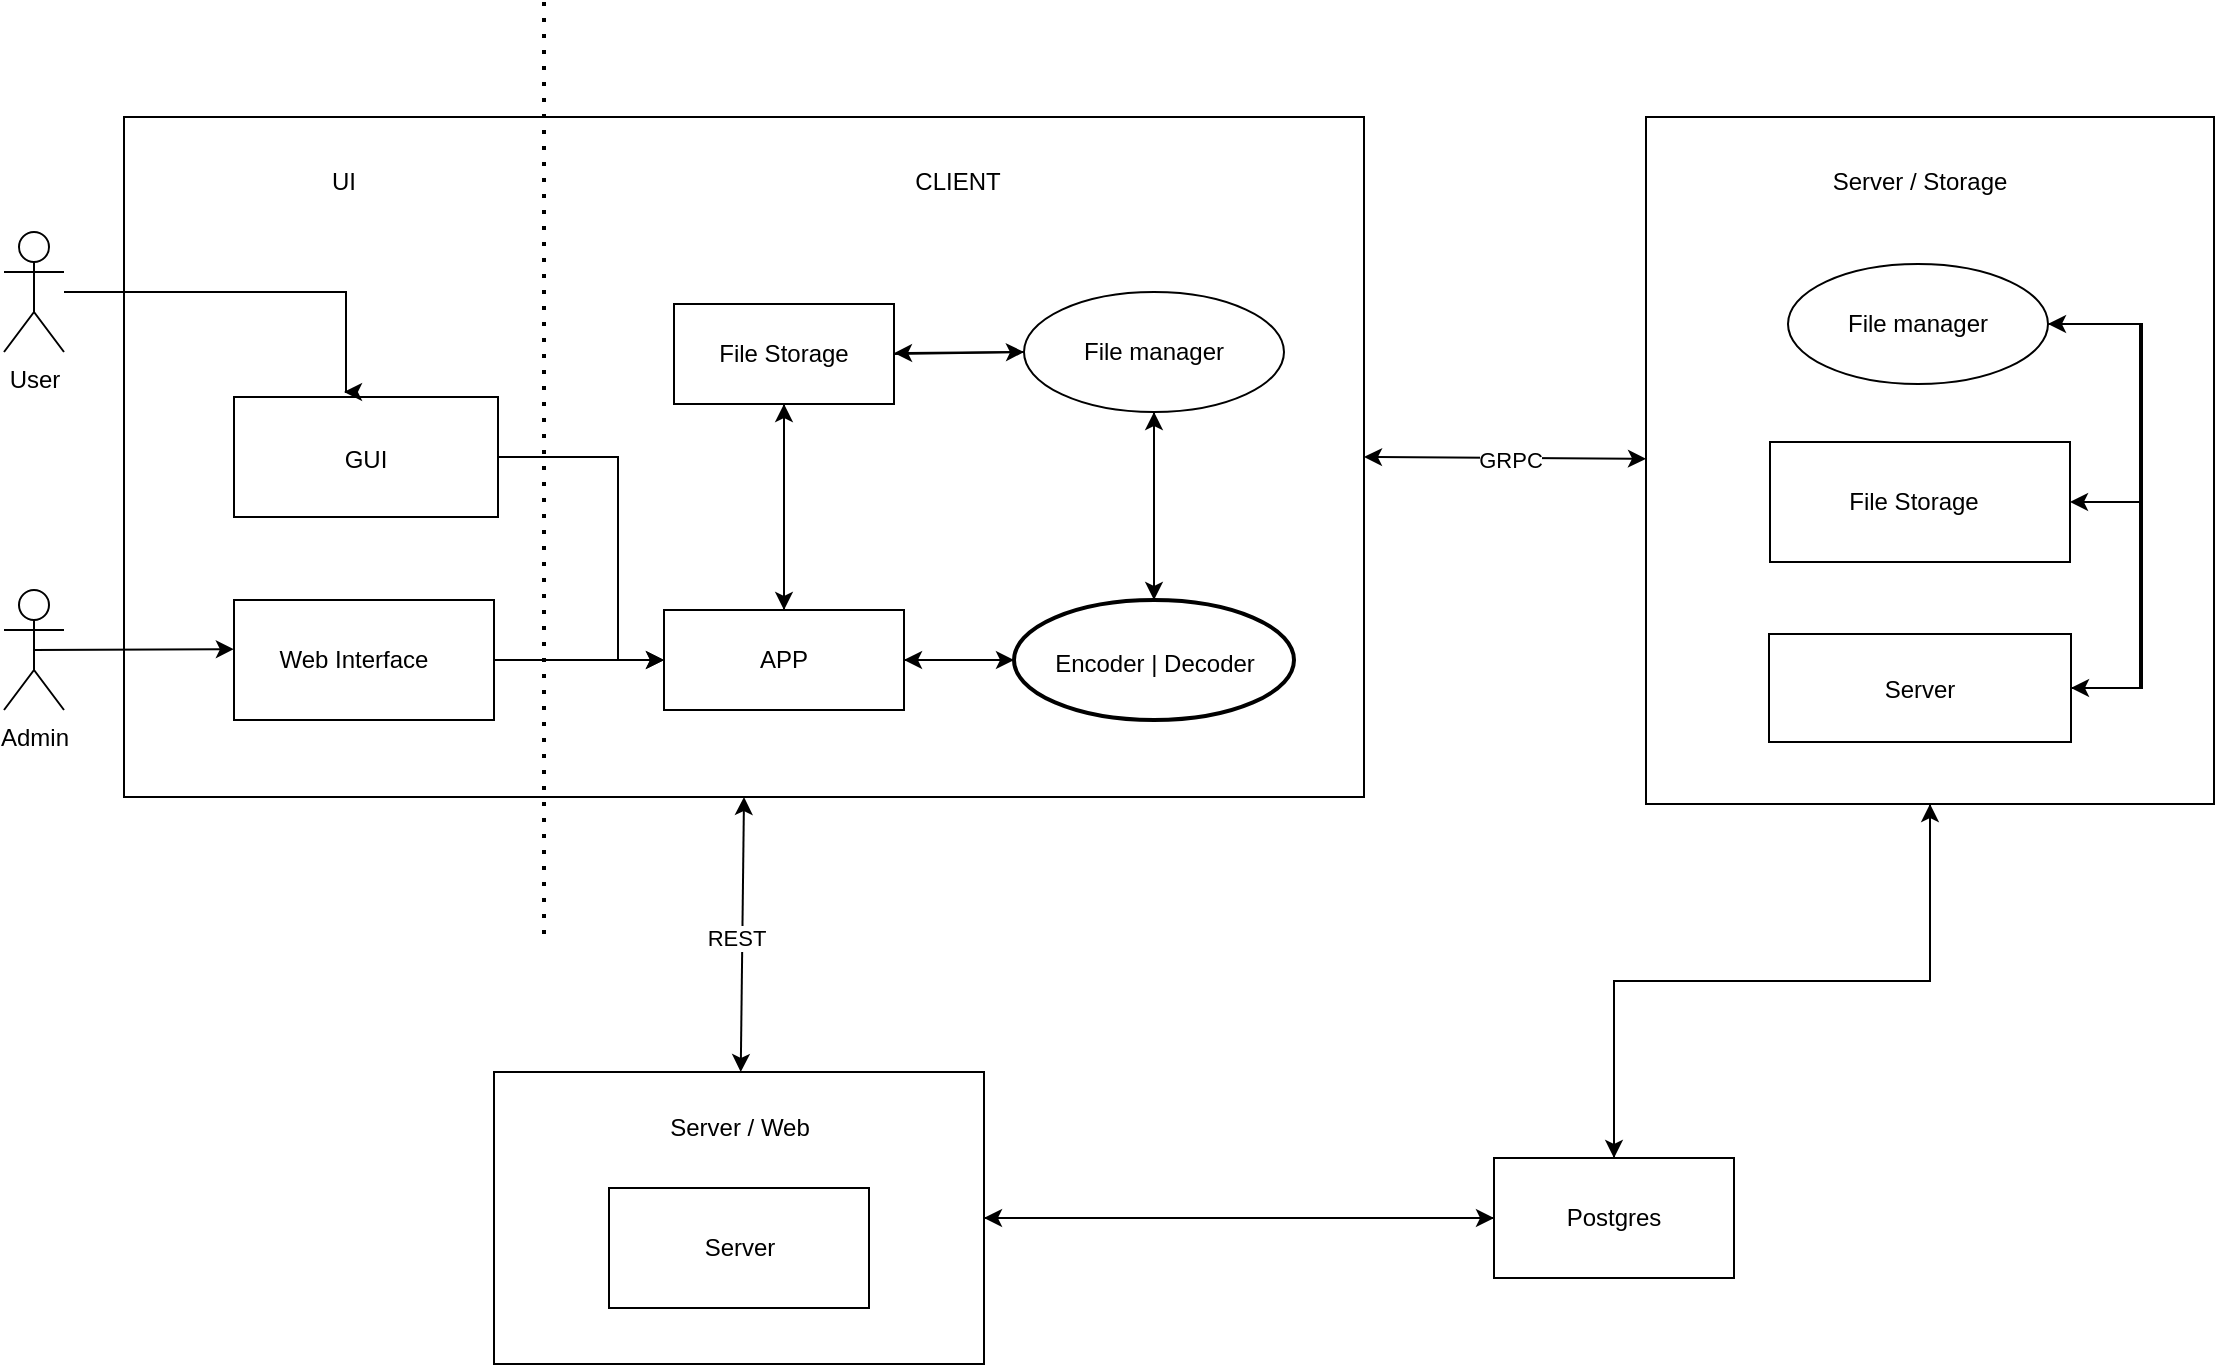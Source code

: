 <mxfile version="21.6.3" type="github">
  <diagram name="Страница 1" id="QG4lw_gwYli3VmN4gazu">
    <mxGraphModel dx="1912" dy="968" grid="0" gridSize="10" guides="1" tooltips="1" connect="1" arrows="1" fold="1" page="1" pageScale="1" pageWidth="1169" pageHeight="827" math="0" shadow="0">
      <root>
        <mxCell id="0" />
        <mxCell id="1" parent="0" />
        <mxCell id="WlWlzccpBVXDmkGFudgn-2" value="" style="rounded=0;whiteSpace=wrap;html=1;" parent="1" vertex="1">
          <mxGeometry x="80" y="142.5" width="620" height="340" as="geometry" />
        </mxCell>
        <mxCell id="WlWlzccpBVXDmkGFudgn-4" value="" style="rounded=0;whiteSpace=wrap;html=1;" parent="1" vertex="1">
          <mxGeometry x="841" y="142.5" width="284" height="343.5" as="geometry" />
        </mxCell>
        <mxCell id="WlWlzccpBVXDmkGFudgn-5" value="" style="rounded=0;whiteSpace=wrap;html=1;" parent="1" vertex="1">
          <mxGeometry x="265" y="620" width="245" height="146" as="geometry" />
        </mxCell>
        <mxCell id="WlWlzccpBVXDmkGFudgn-82" style="edgeStyle=none;rounded=0;orthogonalLoop=1;jettySize=auto;html=1;exitX=1;exitY=0.5;exitDx=0;exitDy=0;entryX=0;entryY=0.5;entryDx=0;entryDy=0;entryPerimeter=0;" parent="1" source="WlWlzccpBVXDmkGFudgn-7" target="WlWlzccpBVXDmkGFudgn-11" edge="1">
          <mxGeometry relative="1" as="geometry" />
        </mxCell>
        <mxCell id="WlWlzccpBVXDmkGFudgn-94" style="edgeStyle=none;rounded=0;orthogonalLoop=1;jettySize=auto;html=1;exitX=0.5;exitY=0;exitDx=0;exitDy=0;entryX=0.5;entryY=1;entryDx=0;entryDy=0;" parent="1" source="WlWlzccpBVXDmkGFudgn-7" target="WlWlzccpBVXDmkGFudgn-8" edge="1">
          <mxGeometry relative="1" as="geometry" />
        </mxCell>
        <mxCell id="WlWlzccpBVXDmkGFudgn-7" value="APP" style="html=1;whiteSpace=wrap;" parent="1" vertex="1">
          <mxGeometry x="350" y="389" width="120" height="50" as="geometry" />
        </mxCell>
        <mxCell id="WlWlzccpBVXDmkGFudgn-95" style="edgeStyle=none;rounded=0;orthogonalLoop=1;jettySize=auto;html=1;exitX=0.5;exitY=1;exitDx=0;exitDy=0;entryX=0.5;entryY=0;entryDx=0;entryDy=0;" parent="1" source="WlWlzccpBVXDmkGFudgn-8" target="WlWlzccpBVXDmkGFudgn-7" edge="1">
          <mxGeometry relative="1" as="geometry" />
        </mxCell>
        <mxCell id="gPxx74mPuiwvPUPwIb2N-2" style="edgeStyle=none;rounded=0;orthogonalLoop=1;jettySize=auto;html=1;exitX=1;exitY=0.5;exitDx=0;exitDy=0;entryX=0;entryY=0.5;entryDx=0;entryDy=0;" edge="1" parent="1" source="WlWlzccpBVXDmkGFudgn-8" target="WlWlzccpBVXDmkGFudgn-36">
          <mxGeometry relative="1" as="geometry" />
        </mxCell>
        <mxCell id="WlWlzccpBVXDmkGFudgn-8" value="&lt;div&gt;File Storage&lt;/div&gt;" style="html=1;whiteSpace=wrap;" parent="1" vertex="1">
          <mxGeometry x="355" y="236" width="110" height="50" as="geometry" />
        </mxCell>
        <mxCell id="WlWlzccpBVXDmkGFudgn-83" style="edgeStyle=none;rounded=0;orthogonalLoop=1;jettySize=auto;html=1;exitX=0;exitY=0.5;exitDx=0;exitDy=0;exitPerimeter=0;entryX=1;entryY=0.5;entryDx=0;entryDy=0;" parent="1" source="WlWlzccpBVXDmkGFudgn-11" target="WlWlzccpBVXDmkGFudgn-7" edge="1">
          <mxGeometry relative="1" as="geometry" />
        </mxCell>
        <mxCell id="WlWlzccpBVXDmkGFudgn-93" style="edgeStyle=none;rounded=0;orthogonalLoop=1;jettySize=auto;html=1;exitX=0.5;exitY=0;exitDx=0;exitDy=0;exitPerimeter=0;entryX=0.5;entryY=1;entryDx=0;entryDy=0;" parent="1" source="WlWlzccpBVXDmkGFudgn-11" target="WlWlzccpBVXDmkGFudgn-36" edge="1">
          <mxGeometry relative="1" as="geometry" />
        </mxCell>
        <mxCell id="WlWlzccpBVXDmkGFudgn-11" value="" style="strokeWidth=2;html=1;shape=mxgraph.flowchart.start_1;whiteSpace=wrap;" parent="1" vertex="1">
          <mxGeometry x="525" y="384" width="140" height="60" as="geometry" />
        </mxCell>
        <mxCell id="WlWlzccpBVXDmkGFudgn-18" value="" style="endArrow=none;dashed=1;html=1;dashPattern=1 3;strokeWidth=2;rounded=0;" parent="1" edge="1">
          <mxGeometry width="50" height="50" relative="1" as="geometry">
            <mxPoint x="290" y="85" as="sourcePoint" />
            <mxPoint x="290" y="555" as="targetPoint" />
          </mxGeometry>
        </mxCell>
        <mxCell id="WlWlzccpBVXDmkGFudgn-34" value="Encoder | Decoder" style="text;html=1;strokeColor=none;fillColor=none;align=center;verticalAlign=middle;whiteSpace=wrap;rounded=0;" parent="1" vertex="1">
          <mxGeometry x="539.5" y="401" width="111" height="30" as="geometry" />
        </mxCell>
        <mxCell id="WlWlzccpBVXDmkGFudgn-35" value="" style="group" parent="1" vertex="1" connectable="0">
          <mxGeometry x="530" y="230" width="130" height="60" as="geometry" />
        </mxCell>
        <mxCell id="WlWlzccpBVXDmkGFudgn-36" value="" style="ellipse;whiteSpace=wrap;html=1;" parent="WlWlzccpBVXDmkGFudgn-35" vertex="1">
          <mxGeometry width="130" height="60" as="geometry" />
        </mxCell>
        <mxCell id="WlWlzccpBVXDmkGFudgn-37" value="File manager" style="text;html=1;strokeColor=none;fillColor=none;align=center;verticalAlign=middle;whiteSpace=wrap;rounded=0;" parent="WlWlzccpBVXDmkGFudgn-35" vertex="1">
          <mxGeometry x="10.84" y="18.75" width="108.33" height="22.5" as="geometry" />
        </mxCell>
        <mxCell id="WlWlzccpBVXDmkGFudgn-38" value="Server / Storage" style="text;html=1;strokeColor=none;fillColor=none;align=center;verticalAlign=middle;whiteSpace=wrap;rounded=0;" parent="1" vertex="1">
          <mxGeometry x="913" y="160" width="130" height="30" as="geometry" />
        </mxCell>
        <mxCell id="WlWlzccpBVXDmkGFudgn-41" value="CLIENT" style="text;html=1;strokeColor=none;fillColor=none;align=center;verticalAlign=middle;whiteSpace=wrap;rounded=0;" parent="1" vertex="1">
          <mxGeometry x="467" y="160" width="60" height="30" as="geometry" />
        </mxCell>
        <mxCell id="WlWlzccpBVXDmkGFudgn-49" value="UI" style="text;html=1;strokeColor=none;fillColor=none;align=center;verticalAlign=middle;whiteSpace=wrap;rounded=0;" parent="1" vertex="1">
          <mxGeometry x="160" y="160" width="60" height="30" as="geometry" />
        </mxCell>
        <mxCell id="gPxx74mPuiwvPUPwIb2N-16" style="edgeStyle=orthogonalEdgeStyle;rounded=0;orthogonalLoop=1;jettySize=auto;html=1;exitX=1;exitY=0.5;exitDx=0;exitDy=0;entryX=0;entryY=0.5;entryDx=0;entryDy=0;" edge="1" parent="1" source="WlWlzccpBVXDmkGFudgn-50" target="WlWlzccpBVXDmkGFudgn-7">
          <mxGeometry relative="1" as="geometry">
            <Array as="points">
              <mxPoint x="327" y="313" />
              <mxPoint x="327" y="414" />
            </Array>
          </mxGeometry>
        </mxCell>
        <mxCell id="WlWlzccpBVXDmkGFudgn-50" value="" style="rounded=0;whiteSpace=wrap;html=1;" parent="1" vertex="1">
          <mxGeometry x="135" y="282.5" width="132" height="60" as="geometry" />
        </mxCell>
        <mxCell id="WlWlzccpBVXDmkGFudgn-52" value="&lt;div&gt;GUI&lt;/div&gt;" style="text;html=1;strokeColor=none;fillColor=none;align=center;verticalAlign=middle;whiteSpace=wrap;rounded=0;" parent="1" vertex="1">
          <mxGeometry x="171" y="299.25" width="60" height="30" as="geometry" />
        </mxCell>
        <mxCell id="WlWlzccpBVXDmkGFudgn-76" style="edgeStyle=none;rounded=0;orthogonalLoop=1;jettySize=auto;html=1;exitX=1;exitY=0.5;exitDx=0;exitDy=0;" parent="1" source="WlWlzccpBVXDmkGFudgn-53" target="WlWlzccpBVXDmkGFudgn-7" edge="1">
          <mxGeometry relative="1" as="geometry" />
        </mxCell>
        <mxCell id="WlWlzccpBVXDmkGFudgn-102" style="edgeStyle=orthogonalEdgeStyle;rounded=0;orthogonalLoop=1;jettySize=auto;html=1;exitX=0.5;exitY=0;exitDx=0;exitDy=0;entryX=0.5;entryY=1;entryDx=0;entryDy=0;" parent="1" source="WlWlzccpBVXDmkGFudgn-59" target="WlWlzccpBVXDmkGFudgn-4" edge="1">
          <mxGeometry relative="1" as="geometry" />
        </mxCell>
        <mxCell id="WlWlzccpBVXDmkGFudgn-103" style="edgeStyle=none;rounded=0;orthogonalLoop=1;jettySize=auto;html=1;exitX=0;exitY=0.5;exitDx=0;exitDy=0;entryX=1;entryY=0.5;entryDx=0;entryDy=0;" parent="1" source="WlWlzccpBVXDmkGFudgn-59" target="WlWlzccpBVXDmkGFudgn-5" edge="1">
          <mxGeometry relative="1" as="geometry">
            <mxPoint x="470" y="680" as="targetPoint" />
          </mxGeometry>
        </mxCell>
        <mxCell id="WlWlzccpBVXDmkGFudgn-59" value="" style="rounded=0;whiteSpace=wrap;html=1;" parent="1" vertex="1">
          <mxGeometry x="765" y="663" width="120" height="60" as="geometry" />
        </mxCell>
        <mxCell id="WlWlzccpBVXDmkGFudgn-60" value="Postgres" style="text;html=1;strokeColor=none;fillColor=none;align=center;verticalAlign=middle;whiteSpace=wrap;rounded=0;" parent="1" vertex="1">
          <mxGeometry x="795" y="678" width="60" height="30" as="geometry" />
        </mxCell>
        <mxCell id="WlWlzccpBVXDmkGFudgn-71" style="edgeStyle=orthogonalEdgeStyle;rounded=0;orthogonalLoop=1;jettySize=auto;html=1;" parent="1" source="WlWlzccpBVXDmkGFudgn-61" edge="1">
          <mxGeometry relative="1" as="geometry">
            <mxPoint x="190" y="280" as="targetPoint" />
            <Array as="points">
              <mxPoint x="191" y="230" />
            </Array>
          </mxGeometry>
        </mxCell>
        <mxCell id="WlWlzccpBVXDmkGFudgn-61" value="User" style="shape=umlActor;verticalLabelPosition=bottom;verticalAlign=top;html=1;outlineConnect=0;" parent="1" vertex="1">
          <mxGeometry x="20" y="200" width="30" height="60" as="geometry" />
        </mxCell>
        <mxCell id="WlWlzccpBVXDmkGFudgn-74" style="edgeStyle=none;rounded=0;orthogonalLoop=1;jettySize=auto;html=1;exitX=0.5;exitY=0.5;exitDx=0;exitDy=0;exitPerimeter=0;entryX=0.071;entryY=0.32;entryDx=0;entryDy=0;entryPerimeter=0;" parent="1" source="WlWlzccpBVXDmkGFudgn-62" target="WlWlzccpBVXDmkGFudgn-53" edge="1">
          <mxGeometry relative="1" as="geometry" />
        </mxCell>
        <mxCell id="WlWlzccpBVXDmkGFudgn-62" value="Admin" style="shape=umlActor;verticalLabelPosition=bottom;verticalAlign=top;html=1;outlineConnect=0;" parent="1" vertex="1">
          <mxGeometry x="20" y="379" width="30" height="60" as="geometry" />
        </mxCell>
        <mxCell id="WlWlzccpBVXDmkGFudgn-75" style="edgeStyle=none;rounded=0;orthogonalLoop=1;jettySize=auto;html=1;exitX=0.75;exitY=0;exitDx=0;exitDy=0;" parent="1" source="WlWlzccpBVXDmkGFudgn-34" target="WlWlzccpBVXDmkGFudgn-34" edge="1">
          <mxGeometry relative="1" as="geometry" />
        </mxCell>
        <mxCell id="WlWlzccpBVXDmkGFudgn-92" style="edgeStyle=none;rounded=0;orthogonalLoop=1;jettySize=auto;html=1;exitX=0.5;exitY=1;exitDx=0;exitDy=0;entryX=0.5;entryY=0;entryDx=0;entryDy=0;entryPerimeter=0;" parent="1" source="WlWlzccpBVXDmkGFudgn-36" target="WlWlzccpBVXDmkGFudgn-11" edge="1">
          <mxGeometry relative="1" as="geometry" />
        </mxCell>
        <mxCell id="WlWlzccpBVXDmkGFudgn-80" style="edgeStyle=none;rounded=0;orthogonalLoop=1;jettySize=auto;html=1;entryX=0;entryY=0.5;entryDx=0;entryDy=0;exitX=1;exitY=0.5;exitDx=0;exitDy=0;" parent="1" source="WlWlzccpBVXDmkGFudgn-5" target="WlWlzccpBVXDmkGFudgn-59" edge="1">
          <mxGeometry relative="1" as="geometry">
            <mxPoint x="509" y="680" as="sourcePoint" />
          </mxGeometry>
        </mxCell>
        <mxCell id="WlWlzccpBVXDmkGFudgn-104" value="" style="endArrow=classic;startArrow=classic;html=1;rounded=0;entryX=0.5;entryY=1;entryDx=0;entryDy=0;" parent="1" source="WlWlzccpBVXDmkGFudgn-5" target="WlWlzccpBVXDmkGFudgn-2" edge="1">
          <mxGeometry width="50" height="50" relative="1" as="geometry">
            <mxPoint x="390" y="540" as="sourcePoint" />
            <mxPoint x="620" y="420" as="targetPoint" />
          </mxGeometry>
        </mxCell>
        <mxCell id="WlWlzccpBVXDmkGFudgn-115" value="REST" style="edgeLabel;html=1;align=center;verticalAlign=middle;resizable=0;points=[];" parent="WlWlzccpBVXDmkGFudgn-104" vertex="1" connectable="0">
          <mxGeometry x="-0.024" y="3" relative="1" as="geometry">
            <mxPoint as="offset" />
          </mxGeometry>
        </mxCell>
        <mxCell id="WlWlzccpBVXDmkGFudgn-108" style="edgeStyle=orthogonalEdgeStyle;rounded=0;orthogonalLoop=1;jettySize=auto;html=1;entryX=0.5;entryY=0;entryDx=0;entryDy=0;" parent="1" source="WlWlzccpBVXDmkGFudgn-4" target="WlWlzccpBVXDmkGFudgn-59" edge="1">
          <mxGeometry relative="1" as="geometry" />
        </mxCell>
        <mxCell id="WlWlzccpBVXDmkGFudgn-109" value="" style="endArrow=classic;startArrow=classic;html=1;rounded=0;exitX=1;exitY=0.5;exitDx=0;exitDy=0;" parent="1" source="WlWlzccpBVXDmkGFudgn-2" target="WlWlzccpBVXDmkGFudgn-4" edge="1">
          <mxGeometry width="50" height="50" relative="1" as="geometry">
            <mxPoint x="570" y="480" as="sourcePoint" />
            <mxPoint x="620" y="430" as="targetPoint" />
          </mxGeometry>
        </mxCell>
        <mxCell id="WlWlzccpBVXDmkGFudgn-110" value="GRPC" style="edgeLabel;html=1;align=center;verticalAlign=middle;resizable=0;points=[];" parent="WlWlzccpBVXDmkGFudgn-109" vertex="1" connectable="0">
          <mxGeometry x="0.026" y="-1" relative="1" as="geometry">
            <mxPoint as="offset" />
          </mxGeometry>
        </mxCell>
        <mxCell id="WlWlzccpBVXDmkGFudgn-117" value="&lt;div&gt;Server / Web&lt;/div&gt;" style="text;html=1;strokeColor=none;fillColor=none;align=center;verticalAlign=middle;whiteSpace=wrap;rounded=0;" parent="1" vertex="1">
          <mxGeometry x="348.5" y="633" width="78" height="30" as="geometry" />
        </mxCell>
        <mxCell id="gPxx74mPuiwvPUPwIb2N-1" value="" style="group" vertex="1" connectable="0" parent="1">
          <mxGeometry x="125" y="384" width="140" height="60" as="geometry" />
        </mxCell>
        <mxCell id="WlWlzccpBVXDmkGFudgn-51" value="" style="rounded=0;whiteSpace=wrap;html=1;" parent="gPxx74mPuiwvPUPwIb2N-1" vertex="1">
          <mxGeometry x="10" width="130" height="60" as="geometry" />
        </mxCell>
        <mxCell id="WlWlzccpBVXDmkGFudgn-53" value="&lt;div&gt;Web Interface&lt;/div&gt;" style="text;html=1;strokeColor=none;fillColor=none;align=center;verticalAlign=middle;whiteSpace=wrap;rounded=0;" parent="gPxx74mPuiwvPUPwIb2N-1" vertex="1">
          <mxGeometry y="15" width="140" height="30" as="geometry" />
        </mxCell>
        <mxCell id="gPxx74mPuiwvPUPwIb2N-5" style="edgeStyle=none;rounded=0;orthogonalLoop=1;jettySize=auto;html=1;exitX=0;exitY=0.5;exitDx=0;exitDy=0;" edge="1" parent="1" source="WlWlzccpBVXDmkGFudgn-36" target="WlWlzccpBVXDmkGFudgn-8">
          <mxGeometry relative="1" as="geometry" />
        </mxCell>
        <mxCell id="gPxx74mPuiwvPUPwIb2N-6" value="" style="group" vertex="1" connectable="0" parent="1">
          <mxGeometry x="322.5" y="678" width="130" height="60" as="geometry" />
        </mxCell>
        <mxCell id="WlWlzccpBVXDmkGFudgn-16" value="" style="rounded=0;whiteSpace=wrap;html=1;" parent="gPxx74mPuiwvPUPwIb2N-6" vertex="1">
          <mxGeometry width="130" height="60" as="geometry" />
        </mxCell>
        <mxCell id="WlWlzccpBVXDmkGFudgn-39" value="&lt;div&gt;Server&lt;/div&gt;" style="text;html=1;strokeColor=none;fillColor=none;align=center;verticalAlign=middle;whiteSpace=wrap;rounded=0;" parent="gPxx74mPuiwvPUPwIb2N-6" vertex="1">
          <mxGeometry x="35" y="15" width="60" height="30" as="geometry" />
        </mxCell>
        <mxCell id="gPxx74mPuiwvPUPwIb2N-9" value="" style="group" vertex="1" connectable="0" parent="1">
          <mxGeometry x="903" y="305" width="150" height="60" as="geometry" />
        </mxCell>
        <mxCell id="WlWlzccpBVXDmkGFudgn-13" value="" style="rounded=0;whiteSpace=wrap;html=1;" parent="gPxx74mPuiwvPUPwIb2N-9" vertex="1">
          <mxGeometry width="150" height="60" as="geometry" />
        </mxCell>
        <mxCell id="WlWlzccpBVXDmkGFudgn-56" value="File Storage" style="text;html=1;strokeColor=none;fillColor=none;align=center;verticalAlign=middle;whiteSpace=wrap;rounded=0;" parent="gPxx74mPuiwvPUPwIb2N-9" vertex="1">
          <mxGeometry x="34.17" y="15" width="75.83" height="30" as="geometry" />
        </mxCell>
        <mxCell id="gPxx74mPuiwvPUPwIb2N-12" style="edgeStyle=orthogonalEdgeStyle;rounded=0;orthogonalLoop=1;jettySize=auto;html=1;exitX=1;exitY=0.5;exitDx=0;exitDy=0;entryX=1;entryY=0.5;entryDx=0;entryDy=0;" edge="1" parent="1" source="gPxx74mPuiwvPUPwIb2N-11" target="WlWlzccpBVXDmkGFudgn-26">
          <mxGeometry relative="1" as="geometry">
            <Array as="points">
              <mxPoint x="1088" y="428" />
              <mxPoint x="1088" y="246" />
            </Array>
          </mxGeometry>
        </mxCell>
        <mxCell id="gPxx74mPuiwvPUPwIb2N-11" value="" style="rounded=0;whiteSpace=wrap;html=1;" vertex="1" parent="1">
          <mxGeometry x="902.5" y="401" width="151" height="54" as="geometry" />
        </mxCell>
        <mxCell id="WlWlzccpBVXDmkGFudgn-40" value="Server" style="text;html=1;strokeColor=none;fillColor=none;align=center;verticalAlign=middle;whiteSpace=wrap;rounded=0;" parent="1" vertex="1">
          <mxGeometry x="933.039" y="414" width="89.919" height="30" as="geometry" />
        </mxCell>
        <mxCell id="gPxx74mPuiwvPUPwIb2N-8" value="" style="group" vertex="1" connectable="0" parent="1">
          <mxGeometry x="912" y="216" width="130" height="60" as="geometry" />
        </mxCell>
        <mxCell id="WlWlzccpBVXDmkGFudgn-29" value="" style="group" parent="gPxx74mPuiwvPUPwIb2N-8" vertex="1" connectable="0">
          <mxGeometry width="130" height="60" as="geometry" />
        </mxCell>
        <mxCell id="WlWlzccpBVXDmkGFudgn-26" value="" style="ellipse;whiteSpace=wrap;html=1;" parent="WlWlzccpBVXDmkGFudgn-29" vertex="1">
          <mxGeometry width="130" height="60" as="geometry" />
        </mxCell>
        <mxCell id="WlWlzccpBVXDmkGFudgn-28" value="File manager" style="text;html=1;strokeColor=none;fillColor=none;align=center;verticalAlign=middle;whiteSpace=wrap;rounded=0;" parent="WlWlzccpBVXDmkGFudgn-29" vertex="1">
          <mxGeometry x="10.833" y="17.5" width="108.333" height="25" as="geometry" />
        </mxCell>
        <mxCell id="gPxx74mPuiwvPUPwIb2N-13" style="edgeStyle=orthogonalEdgeStyle;rounded=0;orthogonalLoop=1;jettySize=auto;html=1;exitX=1;exitY=0.5;exitDx=0;exitDy=0;entryX=1;entryY=0.5;entryDx=0;entryDy=0;" edge="1" parent="1" source="WlWlzccpBVXDmkGFudgn-26" target="gPxx74mPuiwvPUPwIb2N-11">
          <mxGeometry relative="1" as="geometry">
            <Array as="points">
              <mxPoint x="1089" y="246" />
              <mxPoint x="1089" y="428" />
            </Array>
          </mxGeometry>
        </mxCell>
        <mxCell id="gPxx74mPuiwvPUPwIb2N-15" style="edgeStyle=orthogonalEdgeStyle;rounded=0;orthogonalLoop=1;jettySize=auto;html=1;exitX=1;exitY=0.5;exitDx=0;exitDy=0;entryX=1;entryY=0.5;entryDx=0;entryDy=0;" edge="1" parent="1" source="WlWlzccpBVXDmkGFudgn-26" target="WlWlzccpBVXDmkGFudgn-13">
          <mxGeometry relative="1" as="geometry">
            <Array as="points">
              <mxPoint x="1089" y="246" />
              <mxPoint x="1089" y="335" />
            </Array>
          </mxGeometry>
        </mxCell>
      </root>
    </mxGraphModel>
  </diagram>
</mxfile>
